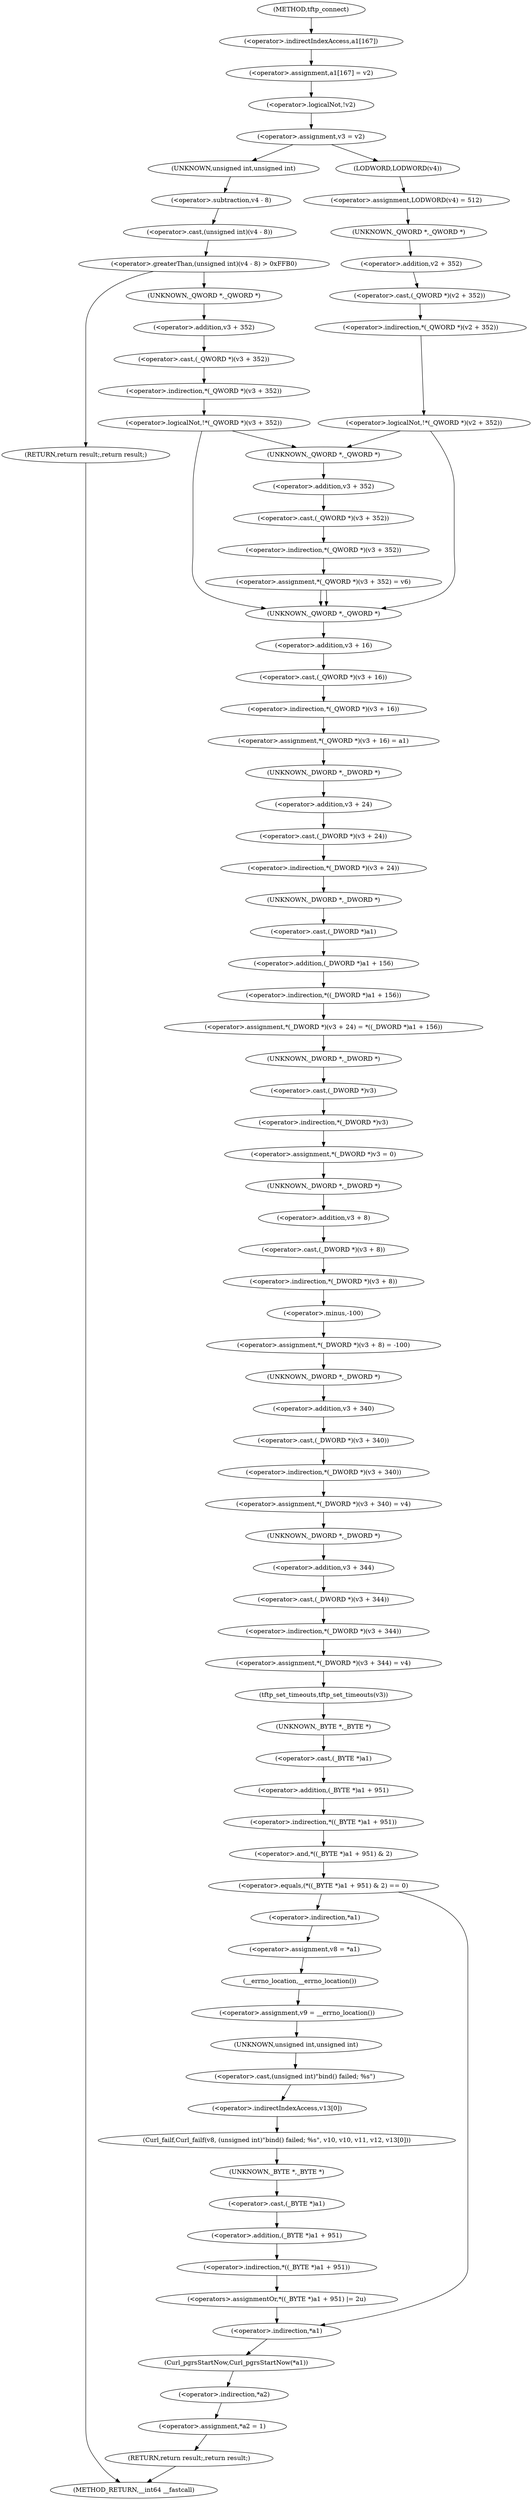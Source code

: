 digraph tftp_connect {  
"1000129" [label = "(<operator>.assignment,a1[167] = v2)" ]
"1000130" [label = "(<operator>.indirectIndexAccess,a1[167])" ]
"1000135" [label = "(<operator>.logicalNot,!v2)" ]
"1000138" [label = "(<operator>.assignment,v3 = v2)" ]
"1000146" [label = "(<operator>.greaterThan,(unsigned int)(v4 - 8) > 0xFFB0)" ]
"1000147" [label = "(<operator>.cast,(unsigned int)(v4 - 8))" ]
"1000148" [label = "(UNKNOWN,unsigned int,unsigned int)" ]
"1000149" [label = "(<operator>.subtraction,v4 - 8)" ]
"1000153" [label = "(RETURN,return result;,return result;)" ]
"1000156" [label = "(<operator>.logicalNot,!*(_QWORD *)(v3 + 352))" ]
"1000157" [label = "(<operator>.indirection,*(_QWORD *)(v3 + 352))" ]
"1000158" [label = "(<operator>.cast,(_QWORD *)(v3 + 352))" ]
"1000159" [label = "(UNKNOWN,_QWORD *,_QWORD *)" ]
"1000160" [label = "(<operator>.addition,v3 + 352)" ]
"1000165" [label = "(<operator>.assignment,*(_QWORD *)(v3 + 352) = v6)" ]
"1000166" [label = "(<operator>.indirection,*(_QWORD *)(v3 + 352))" ]
"1000167" [label = "(<operator>.cast,(_QWORD *)(v3 + 352))" ]
"1000168" [label = "(UNKNOWN,_QWORD *,_QWORD *)" ]
"1000169" [label = "(<operator>.addition,v3 + 352)" ]
"1000179" [label = "(<operator>.assignment,LODWORD(v4) = 512)" ]
"1000180" [label = "(LODWORD,LODWORD(v4))" ]
"1000184" [label = "(<operator>.logicalNot,!*(_QWORD *)(v2 + 352))" ]
"1000185" [label = "(<operator>.indirection,*(_QWORD *)(v2 + 352))" ]
"1000186" [label = "(<operator>.cast,(_QWORD *)(v2 + 352))" ]
"1000187" [label = "(UNKNOWN,_QWORD *,_QWORD *)" ]
"1000188" [label = "(<operator>.addition,v2 + 352)" ]
"1000194" [label = "(<operator>.assignment,*(_QWORD *)(v3 + 16) = a1)" ]
"1000195" [label = "(<operator>.indirection,*(_QWORD *)(v3 + 16))" ]
"1000196" [label = "(<operator>.cast,(_QWORD *)(v3 + 16))" ]
"1000197" [label = "(UNKNOWN,_QWORD *,_QWORD *)" ]
"1000198" [label = "(<operator>.addition,v3 + 16)" ]
"1000202" [label = "(<operator>.assignment,*(_DWORD *)(v3 + 24) = *((_DWORD *)a1 + 156))" ]
"1000203" [label = "(<operator>.indirection,*(_DWORD *)(v3 + 24))" ]
"1000204" [label = "(<operator>.cast,(_DWORD *)(v3 + 24))" ]
"1000205" [label = "(UNKNOWN,_DWORD *,_DWORD *)" ]
"1000206" [label = "(<operator>.addition,v3 + 24)" ]
"1000209" [label = "(<operator>.indirection,*((_DWORD *)a1 + 156))" ]
"1000210" [label = "(<operator>.addition,(_DWORD *)a1 + 156)" ]
"1000211" [label = "(<operator>.cast,(_DWORD *)a1)" ]
"1000212" [label = "(UNKNOWN,_DWORD *,_DWORD *)" ]
"1000215" [label = "(<operator>.assignment,*(_DWORD *)v3 = 0)" ]
"1000216" [label = "(<operator>.indirection,*(_DWORD *)v3)" ]
"1000217" [label = "(<operator>.cast,(_DWORD *)v3)" ]
"1000218" [label = "(UNKNOWN,_DWORD *,_DWORD *)" ]
"1000221" [label = "(<operator>.assignment,*(_DWORD *)(v3 + 8) = -100)" ]
"1000222" [label = "(<operator>.indirection,*(_DWORD *)(v3 + 8))" ]
"1000223" [label = "(<operator>.cast,(_DWORD *)(v3 + 8))" ]
"1000224" [label = "(UNKNOWN,_DWORD *,_DWORD *)" ]
"1000225" [label = "(<operator>.addition,v3 + 8)" ]
"1000228" [label = "(<operator>.minus,-100)" ]
"1000230" [label = "(<operator>.assignment,*(_DWORD *)(v3 + 340) = v4)" ]
"1000231" [label = "(<operator>.indirection,*(_DWORD *)(v3 + 340))" ]
"1000232" [label = "(<operator>.cast,(_DWORD *)(v3 + 340))" ]
"1000233" [label = "(UNKNOWN,_DWORD *,_DWORD *)" ]
"1000234" [label = "(<operator>.addition,v3 + 340)" ]
"1000238" [label = "(<operator>.assignment,*(_DWORD *)(v3 + 344) = v4)" ]
"1000239" [label = "(<operator>.indirection,*(_DWORD *)(v3 + 344))" ]
"1000240" [label = "(<operator>.cast,(_DWORD *)(v3 + 344))" ]
"1000241" [label = "(UNKNOWN,_DWORD *,_DWORD *)" ]
"1000242" [label = "(<operator>.addition,v3 + 344)" ]
"1000246" [label = "(tftp_set_timeouts,tftp_set_timeouts(v3))" ]
"1000249" [label = "(<operator>.equals,(*((_BYTE *)a1 + 951) & 2) == 0)" ]
"1000250" [label = "(<operator>.and,*((_BYTE *)a1 + 951) & 2)" ]
"1000251" [label = "(<operator>.indirection,*((_BYTE *)a1 + 951))" ]
"1000252" [label = "(<operator>.addition,(_BYTE *)a1 + 951)" ]
"1000253" [label = "(<operator>.cast,(_BYTE *)a1)" ]
"1000254" [label = "(UNKNOWN,_BYTE *,_BYTE *)" ]
"1000261" [label = "(<operator>.assignment,v8 = *a1)" ]
"1000263" [label = "(<operator>.indirection,*a1)" ]
"1000265" [label = "(<operator>.assignment,v9 = __errno_location())" ]
"1000267" [label = "(__errno_location,__errno_location())" ]
"1000268" [label = "(Curl_failf,Curl_failf(v8, (unsigned int)\"bind() failed; %s\", v10, v10, v11, v12, v13[0]))" ]
"1000270" [label = "(<operator>.cast,(unsigned int)\"bind() failed; %s\")" ]
"1000271" [label = "(UNKNOWN,unsigned int,unsigned int)" ]
"1000277" [label = "(<operator>.indirectIndexAccess,v13[0])" ]
"1000281" [label = "(<operators>.assignmentOr,*((_BYTE *)a1 + 951) |= 2u)" ]
"1000282" [label = "(<operator>.indirection,*((_BYTE *)a1 + 951))" ]
"1000283" [label = "(<operator>.addition,(_BYTE *)a1 + 951)" ]
"1000284" [label = "(<operator>.cast,(_BYTE *)a1)" ]
"1000285" [label = "(UNKNOWN,_BYTE *,_BYTE *)" ]
"1000289" [label = "(Curl_pgrsStartNow,Curl_pgrsStartNow(*a1))" ]
"1000290" [label = "(<operator>.indirection,*a1)" ]
"1000292" [label = "(<operator>.assignment,*a2 = 1)" ]
"1000293" [label = "(<operator>.indirection,*a2)" ]
"1000297" [label = "(RETURN,return result;,return result;)" ]
"1000113" [label = "(METHOD,tftp_connect)" ]
"1000299" [label = "(METHOD_RETURN,__int64 __fastcall)" ]
  "1000129" -> "1000135" 
  "1000130" -> "1000129" 
  "1000135" -> "1000138" 
  "1000138" -> "1000148" 
  "1000138" -> "1000180" 
  "1000146" -> "1000159" 
  "1000146" -> "1000153" 
  "1000147" -> "1000146" 
  "1000148" -> "1000149" 
  "1000149" -> "1000147" 
  "1000153" -> "1000299" 
  "1000156" -> "1000168" 
  "1000156" -> "1000197" 
  "1000157" -> "1000156" 
  "1000158" -> "1000157" 
  "1000159" -> "1000160" 
  "1000160" -> "1000158" 
  "1000165" -> "1000197" 
  "1000165" -> "1000197" 
  "1000166" -> "1000165" 
  "1000167" -> "1000166" 
  "1000168" -> "1000169" 
  "1000169" -> "1000167" 
  "1000179" -> "1000187" 
  "1000180" -> "1000179" 
  "1000184" -> "1000168" 
  "1000184" -> "1000197" 
  "1000185" -> "1000184" 
  "1000186" -> "1000185" 
  "1000187" -> "1000188" 
  "1000188" -> "1000186" 
  "1000194" -> "1000205" 
  "1000195" -> "1000194" 
  "1000196" -> "1000195" 
  "1000197" -> "1000198" 
  "1000198" -> "1000196" 
  "1000202" -> "1000218" 
  "1000203" -> "1000212" 
  "1000204" -> "1000203" 
  "1000205" -> "1000206" 
  "1000206" -> "1000204" 
  "1000209" -> "1000202" 
  "1000210" -> "1000209" 
  "1000211" -> "1000210" 
  "1000212" -> "1000211" 
  "1000215" -> "1000224" 
  "1000216" -> "1000215" 
  "1000217" -> "1000216" 
  "1000218" -> "1000217" 
  "1000221" -> "1000233" 
  "1000222" -> "1000228" 
  "1000223" -> "1000222" 
  "1000224" -> "1000225" 
  "1000225" -> "1000223" 
  "1000228" -> "1000221" 
  "1000230" -> "1000241" 
  "1000231" -> "1000230" 
  "1000232" -> "1000231" 
  "1000233" -> "1000234" 
  "1000234" -> "1000232" 
  "1000238" -> "1000246" 
  "1000239" -> "1000238" 
  "1000240" -> "1000239" 
  "1000241" -> "1000242" 
  "1000242" -> "1000240" 
  "1000246" -> "1000254" 
  "1000249" -> "1000263" 
  "1000249" -> "1000290" 
  "1000250" -> "1000249" 
  "1000251" -> "1000250" 
  "1000252" -> "1000251" 
  "1000253" -> "1000252" 
  "1000254" -> "1000253" 
  "1000261" -> "1000267" 
  "1000263" -> "1000261" 
  "1000265" -> "1000271" 
  "1000267" -> "1000265" 
  "1000268" -> "1000285" 
  "1000270" -> "1000277" 
  "1000271" -> "1000270" 
  "1000277" -> "1000268" 
  "1000281" -> "1000290" 
  "1000282" -> "1000281" 
  "1000283" -> "1000282" 
  "1000284" -> "1000283" 
  "1000285" -> "1000284" 
  "1000289" -> "1000293" 
  "1000290" -> "1000289" 
  "1000292" -> "1000297" 
  "1000293" -> "1000292" 
  "1000297" -> "1000299" 
  "1000113" -> "1000130" 
}
